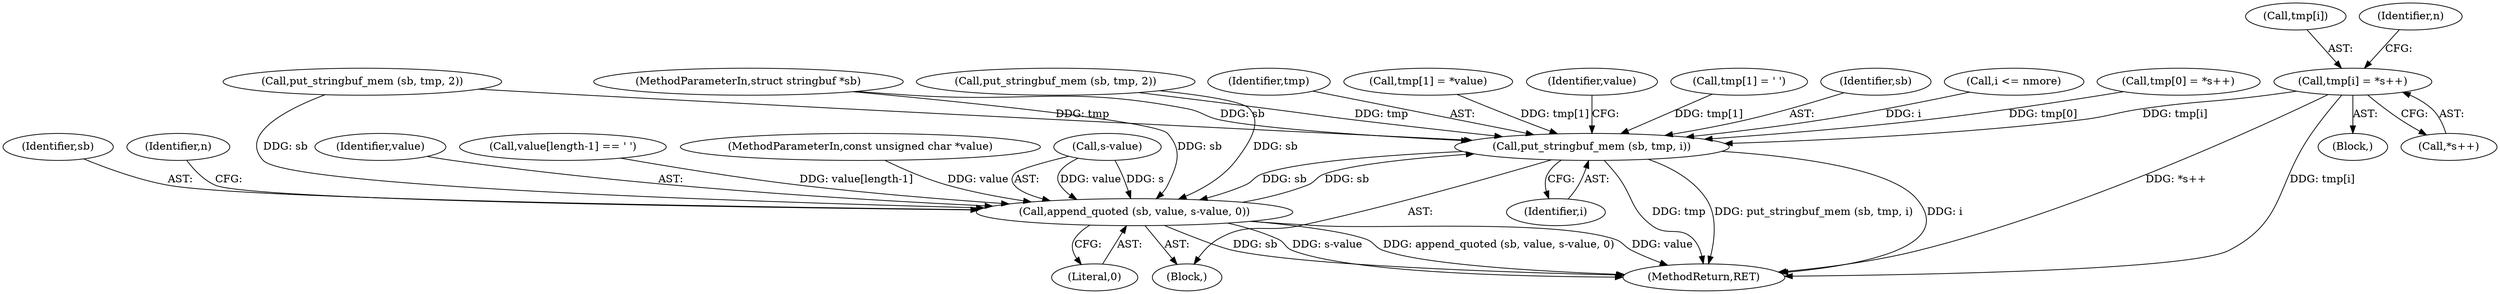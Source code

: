 digraph "1_gnupg_243d12fdec66a4360fbb3e307a046b39b5b4ffc3_0@array" {
"1000338" [label="(Call,tmp[i] = *s++)"];
"1000347" [label="(Call,put_stringbuf_mem (sb, tmp, i))"];
"1000225" [label="(Call,append_quoted (sb, value, s-value, 0))"];
"1000347" [label="(Call,put_stringbuf_mem (sb, tmp, i))"];
"1000234" [label="(Identifier,n)"];
"1000351" [label="(MethodReturn,RET)"];
"1000227" [label="(Identifier,value)"];
"1000339" [label="(Call,tmp[i])"];
"1000324" [label="(Call,i <= nmore)"];
"1000156" [label="(Call,value[length-1] == ' ')"];
"1000349" [label="(Identifier,tmp)"];
"1000329" [label="(Block,)"];
"1000342" [label="(Call,*s++)"];
"1000311" [label="(Call,tmp[0] = *s++)"];
"1000231" [label="(Literal,0)"];
"1000112" [label="(MethodParameterIn,const unsigned char *value)"];
"1000139" [label="(Call,tmp[1] = *value)"];
"1000228" [label="(Call,s-value)"];
"1000114" [label="(MethodParameterIn,struct stringbuf *sb)"];
"1000191" [label="(Identifier,value)"];
"1000350" [label="(Identifier,i)"];
"1000188" [label="(Block,)"];
"1000338" [label="(Call,tmp[i] = *s++)"];
"1000226" [label="(Identifier,sb)"];
"1000346" [label="(Identifier,n)"];
"1000225" [label="(Call,append_quoted (sb, value, s-value, 0))"];
"1000169" [label="(Call,tmp[1] = ' ')"];
"1000145" [label="(Call,put_stringbuf_mem (sb, tmp, 2))"];
"1000348" [label="(Identifier,sb)"];
"1000174" [label="(Call,put_stringbuf_mem (sb, tmp, 2))"];
"1000338" -> "1000329"  [label="AST: "];
"1000338" -> "1000342"  [label="CFG: "];
"1000339" -> "1000338"  [label="AST: "];
"1000342" -> "1000338"  [label="AST: "];
"1000346" -> "1000338"  [label="CFG: "];
"1000338" -> "1000351"  [label="DDG: tmp[i]"];
"1000338" -> "1000351"  [label="DDG: *s++"];
"1000338" -> "1000347"  [label="DDG: tmp[i]"];
"1000347" -> "1000188"  [label="AST: "];
"1000347" -> "1000350"  [label="CFG: "];
"1000348" -> "1000347"  [label="AST: "];
"1000349" -> "1000347"  [label="AST: "];
"1000350" -> "1000347"  [label="AST: "];
"1000191" -> "1000347"  [label="CFG: "];
"1000347" -> "1000351"  [label="DDG: tmp"];
"1000347" -> "1000351"  [label="DDG: put_stringbuf_mem (sb, tmp, i)"];
"1000347" -> "1000351"  [label="DDG: i"];
"1000347" -> "1000225"  [label="DDG: sb"];
"1000225" -> "1000347"  [label="DDG: sb"];
"1000114" -> "1000347"  [label="DDG: sb"];
"1000311" -> "1000347"  [label="DDG: tmp[0]"];
"1000139" -> "1000347"  [label="DDG: tmp[1]"];
"1000174" -> "1000347"  [label="DDG: tmp"];
"1000169" -> "1000347"  [label="DDG: tmp[1]"];
"1000145" -> "1000347"  [label="DDG: tmp"];
"1000324" -> "1000347"  [label="DDG: i"];
"1000225" -> "1000188"  [label="AST: "];
"1000225" -> "1000231"  [label="CFG: "];
"1000226" -> "1000225"  [label="AST: "];
"1000227" -> "1000225"  [label="AST: "];
"1000228" -> "1000225"  [label="AST: "];
"1000231" -> "1000225"  [label="AST: "];
"1000234" -> "1000225"  [label="CFG: "];
"1000225" -> "1000351"  [label="DDG: append_quoted (sb, value, s-value, 0)"];
"1000225" -> "1000351"  [label="DDG: value"];
"1000225" -> "1000351"  [label="DDG: sb"];
"1000225" -> "1000351"  [label="DDG: s-value"];
"1000145" -> "1000225"  [label="DDG: sb"];
"1000174" -> "1000225"  [label="DDG: sb"];
"1000114" -> "1000225"  [label="DDG: sb"];
"1000156" -> "1000225"  [label="DDG: value[length-1]"];
"1000228" -> "1000225"  [label="DDG: value"];
"1000228" -> "1000225"  [label="DDG: s"];
"1000112" -> "1000225"  [label="DDG: value"];
}
